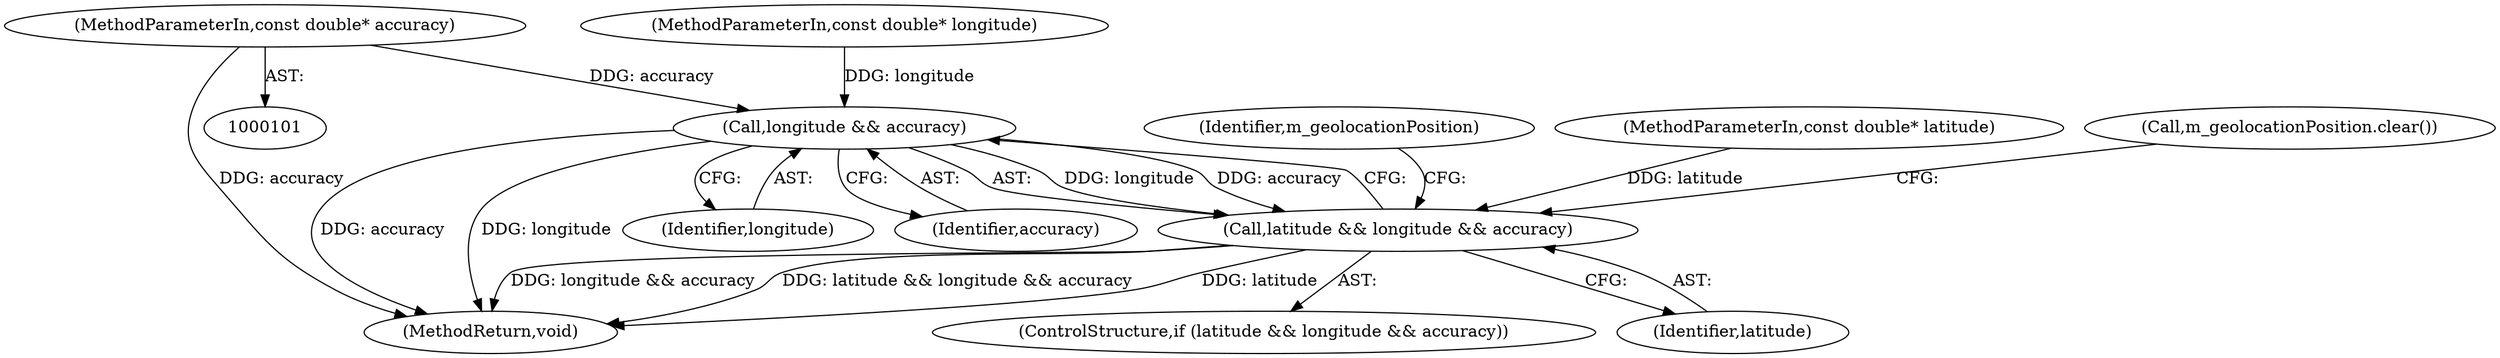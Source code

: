 digraph "0_Chrome_d4cd2b2c0953ad7e9fa988c234eb9361be80fe81_12@pointer" {
"1000105" [label="(MethodParameterIn,const double* accuracy)"];
"1000142" [label="(Call,longitude && accuracy)"];
"1000140" [label="(Call,latitude && longitude && accuracy)"];
"1000146" [label="(Identifier,m_geolocationPosition)"];
"1000139" [label="(ControlStructure,if (latitude && longitude && accuracy))"];
"1000104" [label="(MethodParameterIn,const double* longitude)"];
"1000141" [label="(Identifier,latitude)"];
"1000159" [label="(MethodReturn,void)"];
"1000140" [label="(Call,latitude && longitude && accuracy)"];
"1000105" [label="(MethodParameterIn,const double* accuracy)"];
"1000103" [label="(MethodParameterIn,const double* latitude)"];
"1000142" [label="(Call,longitude && accuracy)"];
"1000156" [label="(Call,m_geolocationPosition.clear())"];
"1000143" [label="(Identifier,longitude)"];
"1000144" [label="(Identifier,accuracy)"];
"1000105" -> "1000101"  [label="AST: "];
"1000105" -> "1000159"  [label="DDG: accuracy"];
"1000105" -> "1000142"  [label="DDG: accuracy"];
"1000142" -> "1000140"  [label="AST: "];
"1000142" -> "1000143"  [label="CFG: "];
"1000142" -> "1000144"  [label="CFG: "];
"1000143" -> "1000142"  [label="AST: "];
"1000144" -> "1000142"  [label="AST: "];
"1000140" -> "1000142"  [label="CFG: "];
"1000142" -> "1000159"  [label="DDG: accuracy"];
"1000142" -> "1000159"  [label="DDG: longitude"];
"1000142" -> "1000140"  [label="DDG: longitude"];
"1000142" -> "1000140"  [label="DDG: accuracy"];
"1000104" -> "1000142"  [label="DDG: longitude"];
"1000140" -> "1000139"  [label="AST: "];
"1000140" -> "1000141"  [label="CFG: "];
"1000141" -> "1000140"  [label="AST: "];
"1000146" -> "1000140"  [label="CFG: "];
"1000156" -> "1000140"  [label="CFG: "];
"1000140" -> "1000159"  [label="DDG: longitude && accuracy"];
"1000140" -> "1000159"  [label="DDG: latitude && longitude && accuracy"];
"1000140" -> "1000159"  [label="DDG: latitude"];
"1000103" -> "1000140"  [label="DDG: latitude"];
}
